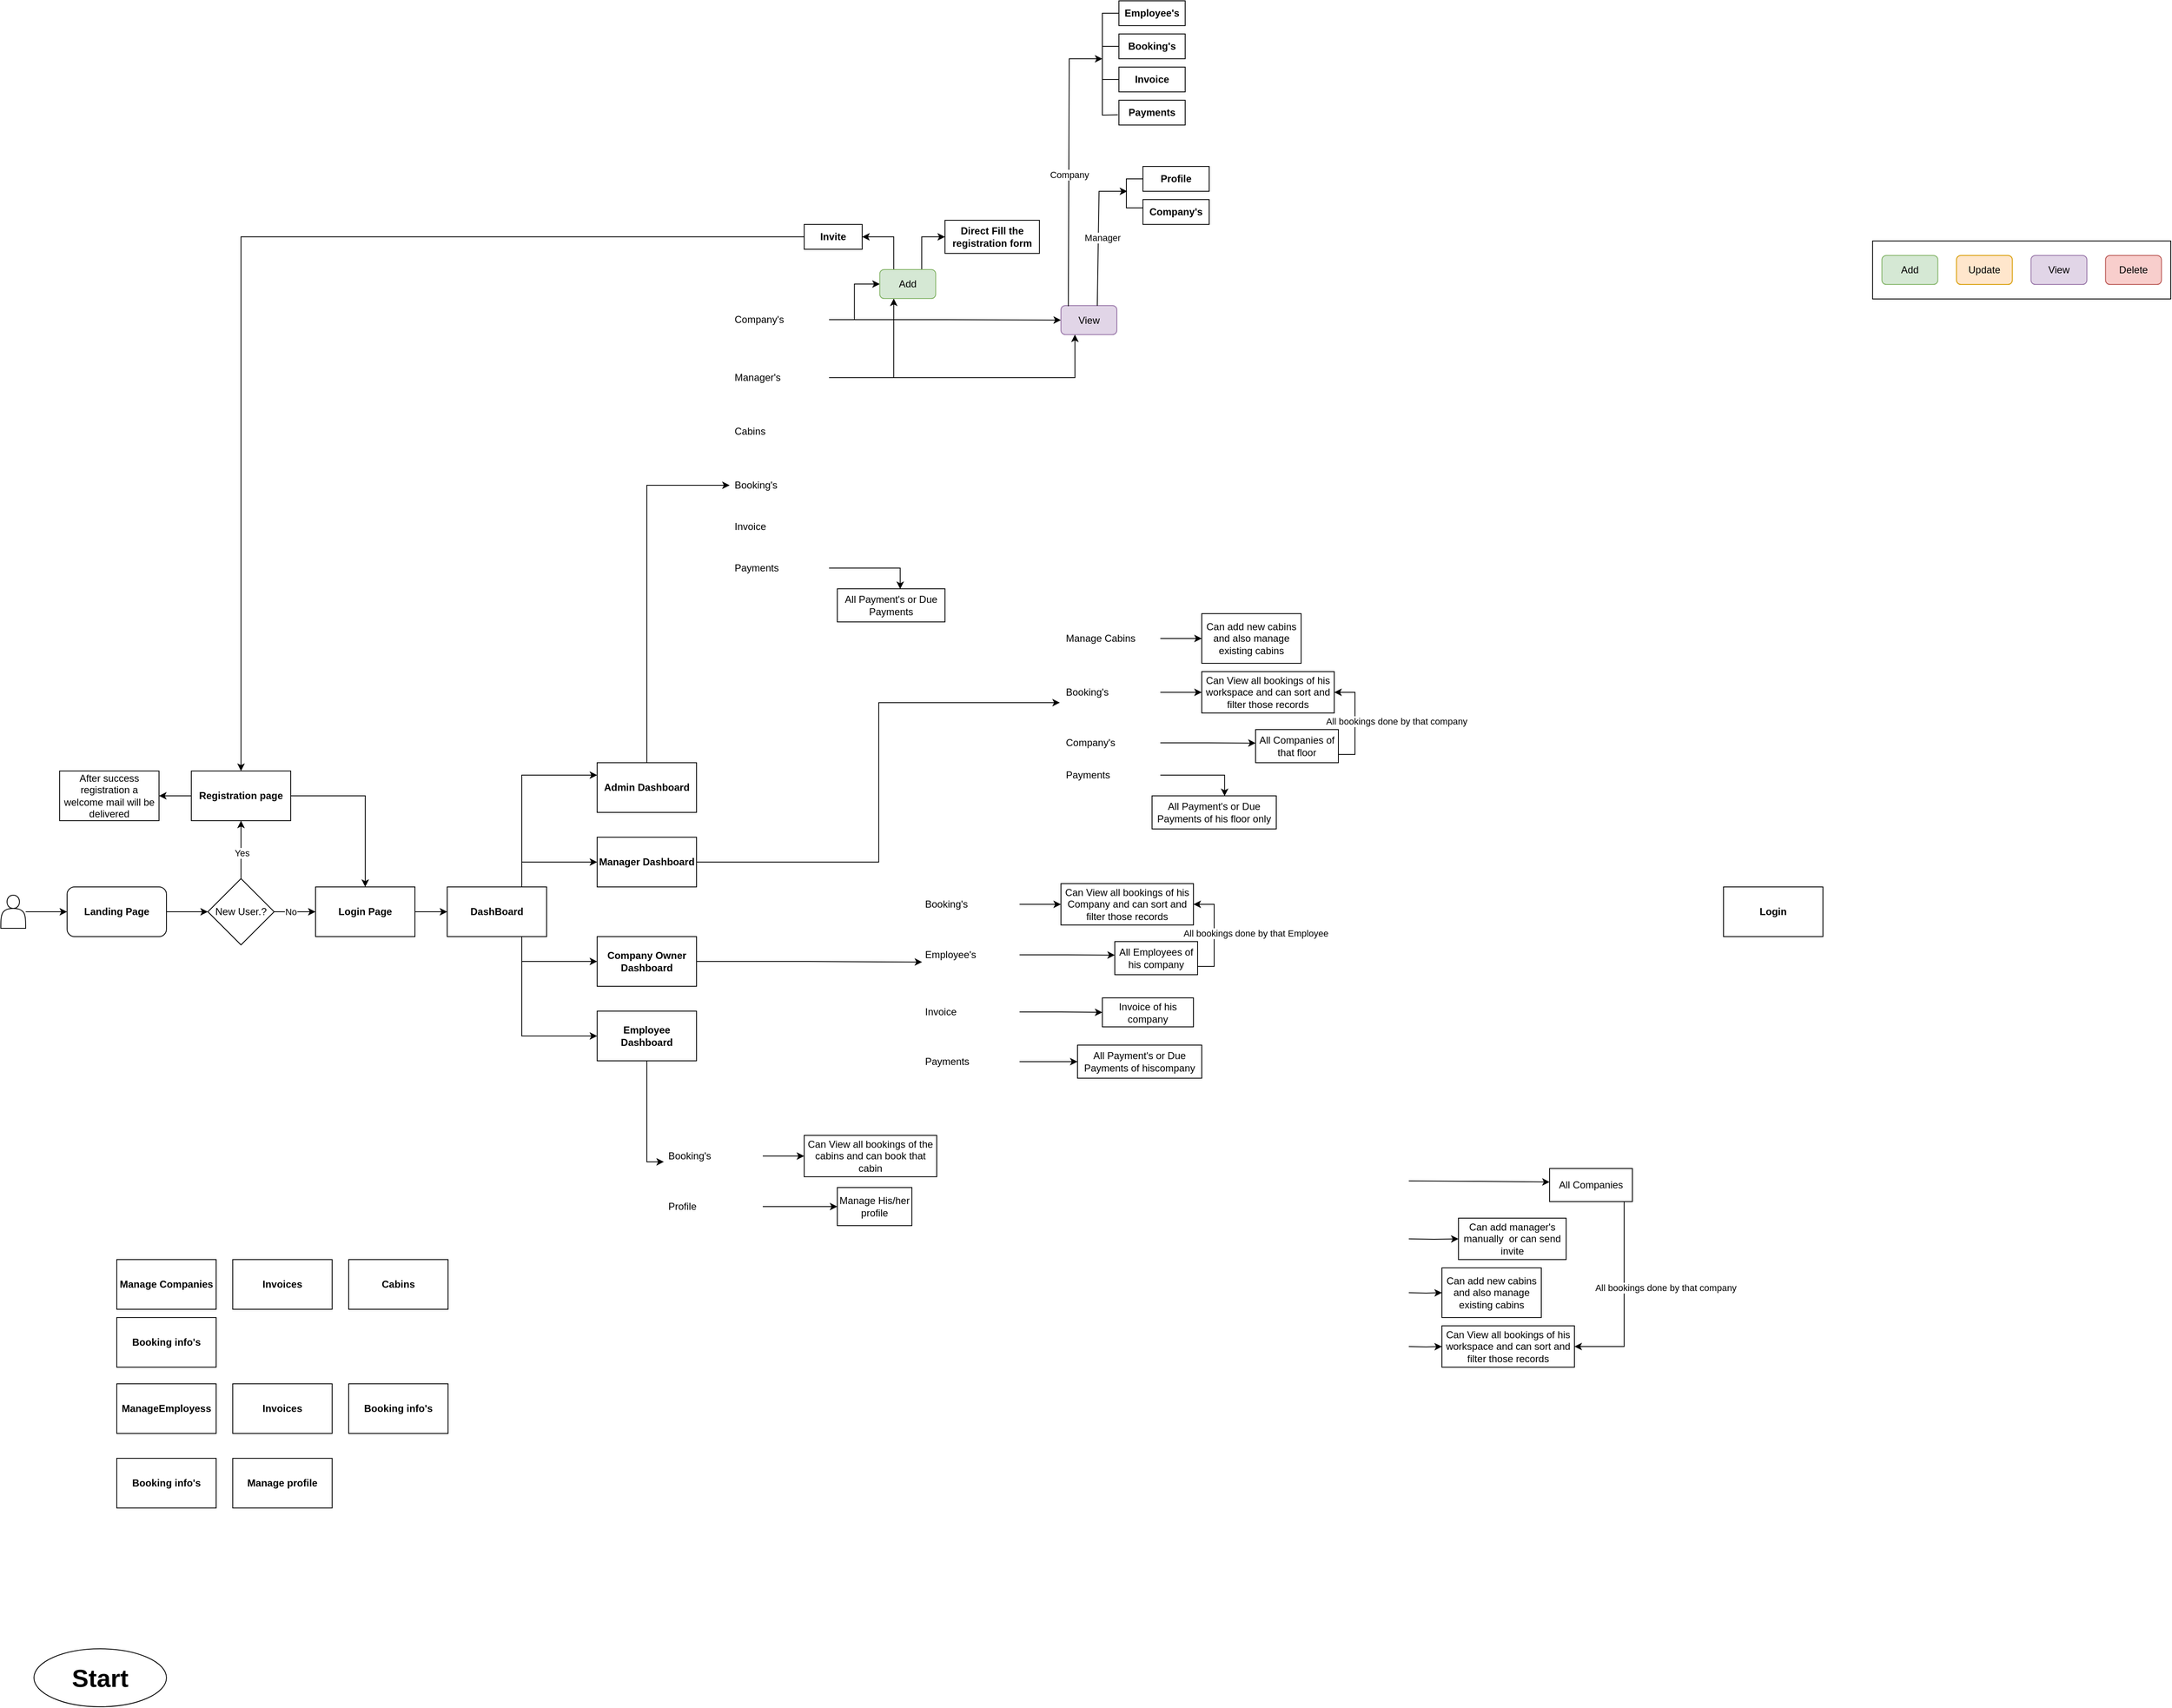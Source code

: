 <mxfile version="26.0.6">
  <diagram name="Page-1" id="tARakx8D6VKCfB2BrSVM">
    <mxGraphModel dx="2475" dy="1503" grid="1" gridSize="10" guides="1" tooltips="1" connect="1" arrows="1" fold="1" page="1" pageScale="1" pageWidth="850" pageHeight="1100" math="0" shadow="0">
      <root>
        <mxCell id="0" />
        <mxCell id="1" parent="0" />
        <mxCell id="eGDH9vzPa4BAkjLCkNw--52" value="" style="edgeStyle=orthogonalEdgeStyle;rounded=0;orthogonalLoop=1;jettySize=auto;html=1;" edge="1" parent="1" source="eGDH9vzPa4BAkjLCkNw--3" target="eGDH9vzPa4BAkjLCkNw--17">
          <mxGeometry relative="1" as="geometry" />
        </mxCell>
        <mxCell id="eGDH9vzPa4BAkjLCkNw--3" value="Login Page" style="rounded=0;whiteSpace=wrap;html=1;fontStyle=1" vertex="1" parent="1">
          <mxGeometry x="-1300" y="40" width="120" height="60" as="geometry" />
        </mxCell>
        <mxCell id="eGDH9vzPa4BAkjLCkNw--6" value="&lt;span&gt;Login&lt;/span&gt;" style="whiteSpace=wrap;html=1;rounded=0;fontStyle=1" vertex="1" parent="1">
          <mxGeometry x="400" y="40" width="120" height="60" as="geometry" />
        </mxCell>
        <mxCell id="eGDH9vzPa4BAkjLCkNw--53" style="edgeStyle=orthogonalEdgeStyle;rounded=0;orthogonalLoop=1;jettySize=auto;html=1;exitX=0.75;exitY=0;exitDx=0;exitDy=0;entryX=0;entryY=0.25;entryDx=0;entryDy=0;" edge="1" parent="1" source="eGDH9vzPa4BAkjLCkNw--17" target="eGDH9vzPa4BAkjLCkNw--38">
          <mxGeometry relative="1" as="geometry" />
        </mxCell>
        <mxCell id="eGDH9vzPa4BAkjLCkNw--55" style="edgeStyle=orthogonalEdgeStyle;rounded=0;orthogonalLoop=1;jettySize=auto;html=1;exitX=0.75;exitY=1;exitDx=0;exitDy=0;entryX=0;entryY=0.5;entryDx=0;entryDy=0;" edge="1" parent="1" source="eGDH9vzPa4BAkjLCkNw--17" target="eGDH9vzPa4BAkjLCkNw--41">
          <mxGeometry relative="1" as="geometry" />
        </mxCell>
        <mxCell id="eGDH9vzPa4BAkjLCkNw--56" style="edgeStyle=orthogonalEdgeStyle;rounded=0;orthogonalLoop=1;jettySize=auto;html=1;exitX=0.75;exitY=1;exitDx=0;exitDy=0;entryX=0;entryY=0.5;entryDx=0;entryDy=0;" edge="1" parent="1" source="eGDH9vzPa4BAkjLCkNw--17" target="eGDH9vzPa4BAkjLCkNw--23">
          <mxGeometry relative="1" as="geometry" />
        </mxCell>
        <mxCell id="eGDH9vzPa4BAkjLCkNw--95" style="edgeStyle=orthogonalEdgeStyle;rounded=0;orthogonalLoop=1;jettySize=auto;html=1;exitX=0.75;exitY=0;exitDx=0;exitDy=0;" edge="1" parent="1" source="eGDH9vzPa4BAkjLCkNw--17" target="eGDH9vzPa4BAkjLCkNw--40">
          <mxGeometry relative="1" as="geometry" />
        </mxCell>
        <mxCell id="eGDH9vzPa4BAkjLCkNw--17" value="&lt;span&gt;DashBoard&lt;/span&gt;" style="whiteSpace=wrap;html=1;rounded=0;fontStyle=1" vertex="1" parent="1">
          <mxGeometry x="-1141" y="40" width="120" height="60" as="geometry" />
        </mxCell>
        <mxCell id="eGDH9vzPa4BAkjLCkNw--23" value="Employee Dashboard" style="rounded=0;whiteSpace=wrap;html=1;fontStyle=1" vertex="1" parent="1">
          <mxGeometry x="-960" y="190" width="120" height="60" as="geometry" />
        </mxCell>
        <mxCell id="eGDH9vzPa4BAkjLCkNw--34" value="" style="edgeStyle=orthogonalEdgeStyle;rounded=0;orthogonalLoop=1;jettySize=auto;html=1;fontStyle=1" edge="1" parent="1" source="eGDH9vzPa4BAkjLCkNw--86" target="eGDH9vzPa4BAkjLCkNw--3">
          <mxGeometry relative="1" as="geometry" />
        </mxCell>
        <mxCell id="eGDH9vzPa4BAkjLCkNw--90" value="No" style="edgeLabel;html=1;align=center;verticalAlign=middle;resizable=0;points=[];" vertex="1" connectable="0" parent="eGDH9vzPa4BAkjLCkNw--34">
          <mxGeometry x="-0.2" relative="1" as="geometry">
            <mxPoint as="offset" />
          </mxGeometry>
        </mxCell>
        <mxCell id="eGDH9vzPa4BAkjLCkNw--24" value="Landing Page" style="rounded=1;whiteSpace=wrap;html=1;fontStyle=1" vertex="1" parent="1">
          <mxGeometry x="-1600" y="40" width="120" height="60" as="geometry" />
        </mxCell>
        <mxCell id="eGDH9vzPa4BAkjLCkNw--91" value="" style="edgeStyle=orthogonalEdgeStyle;rounded=0;orthogonalLoop=1;jettySize=auto;html=1;" edge="1" parent="1" source="eGDH9vzPa4BAkjLCkNw--31" target="eGDH9vzPa4BAkjLCkNw--73">
          <mxGeometry relative="1" as="geometry" />
        </mxCell>
        <mxCell id="eGDH9vzPa4BAkjLCkNw--94" style="edgeStyle=orthogonalEdgeStyle;rounded=0;orthogonalLoop=1;jettySize=auto;html=1;" edge="1" parent="1" source="eGDH9vzPa4BAkjLCkNw--31" target="eGDH9vzPa4BAkjLCkNw--3">
          <mxGeometry relative="1" as="geometry" />
        </mxCell>
        <mxCell id="eGDH9vzPa4BAkjLCkNw--31" value="Registration page" style="rounded=0;whiteSpace=wrap;html=1;fontStyle=1" vertex="1" parent="1">
          <mxGeometry x="-1450" y="-100" width="120" height="60" as="geometry" />
        </mxCell>
        <mxCell id="eGDH9vzPa4BAkjLCkNw--130" style="edgeStyle=orthogonalEdgeStyle;rounded=0;orthogonalLoop=1;jettySize=auto;html=1;exitX=0.5;exitY=0;exitDx=0;exitDy=0;entryX=0;entryY=0.5;entryDx=0;entryDy=0;" edge="1" parent="1" source="eGDH9vzPa4BAkjLCkNw--38" target="eGDH9vzPa4BAkjLCkNw--107">
          <mxGeometry relative="1" as="geometry" />
        </mxCell>
        <mxCell id="eGDH9vzPa4BAkjLCkNw--38" value="Admin Dashboard" style="whiteSpace=wrap;html=1;rounded=0;fontStyle=1;" vertex="1" parent="1">
          <mxGeometry x="-960" y="-110" width="120" height="60" as="geometry" />
        </mxCell>
        <mxCell id="eGDH9vzPa4BAkjLCkNw--40" value="Manager Dashboard" style="whiteSpace=wrap;html=1;rounded=0;fontStyle=1;" vertex="1" parent="1">
          <mxGeometry x="-960" y="-20" width="120" height="60" as="geometry" />
        </mxCell>
        <mxCell id="eGDH9vzPa4BAkjLCkNw--41" value="Company Owner Dashboard" style="whiteSpace=wrap;html=1;rounded=0;fontStyle=1;" vertex="1" parent="1">
          <mxGeometry x="-960" y="100" width="120" height="60" as="geometry" />
        </mxCell>
        <mxCell id="eGDH9vzPa4BAkjLCkNw--73" value="After success registration a welcome mail will be delivered" style="rounded=0;whiteSpace=wrap;html=1;" vertex="1" parent="1">
          <mxGeometry x="-1609" y="-100" width="120" height="60" as="geometry" />
        </mxCell>
        <mxCell id="eGDH9vzPa4BAkjLCkNw--87" value="" style="edgeStyle=orthogonalEdgeStyle;rounded=0;orthogonalLoop=1;jettySize=auto;html=1;fontStyle=1" edge="1" parent="1" source="eGDH9vzPa4BAkjLCkNw--24" target="eGDH9vzPa4BAkjLCkNw--86">
          <mxGeometry relative="1" as="geometry">
            <mxPoint x="-1440" y="70" as="sourcePoint" />
            <mxPoint x="-1310" y="70" as="targetPoint" />
          </mxGeometry>
        </mxCell>
        <mxCell id="eGDH9vzPa4BAkjLCkNw--88" style="edgeStyle=orthogonalEdgeStyle;rounded=0;orthogonalLoop=1;jettySize=auto;html=1;" edge="1" parent="1" source="eGDH9vzPa4BAkjLCkNw--86" target="eGDH9vzPa4BAkjLCkNw--31">
          <mxGeometry relative="1" as="geometry" />
        </mxCell>
        <mxCell id="eGDH9vzPa4BAkjLCkNw--89" value="Yes" style="edgeLabel;html=1;align=center;verticalAlign=middle;resizable=0;points=[];" vertex="1" connectable="0" parent="eGDH9vzPa4BAkjLCkNw--88">
          <mxGeometry x="-0.093" y="-1" relative="1" as="geometry">
            <mxPoint as="offset" />
          </mxGeometry>
        </mxCell>
        <mxCell id="eGDH9vzPa4BAkjLCkNw--86" value="New User.?" style="rhombus;whiteSpace=wrap;html=1;" vertex="1" parent="1">
          <mxGeometry x="-1430" y="30" width="80" height="80" as="geometry" />
        </mxCell>
        <mxCell id="eGDH9vzPa4BAkjLCkNw--96" value="Invoices" style="whiteSpace=wrap;html=1;rounded=0;fontStyle=1" vertex="1" parent="1">
          <mxGeometry x="-1400" y="490" width="120" height="60" as="geometry" />
        </mxCell>
        <mxCell id="eGDH9vzPa4BAkjLCkNw--97" value="Manage Companies" style="whiteSpace=wrap;html=1;rounded=0;fontStyle=1;" vertex="1" parent="1">
          <mxGeometry x="-1540" y="490" width="120" height="60" as="geometry" />
        </mxCell>
        <mxCell id="eGDH9vzPa4BAkjLCkNw--98" value="Cabins" style="whiteSpace=wrap;html=1;rounded=0;fontStyle=1" vertex="1" parent="1">
          <mxGeometry x="-1260" y="490" width="120" height="60" as="geometry" />
        </mxCell>
        <mxCell id="eGDH9vzPa4BAkjLCkNw--99" value="Booking info&#39;s" style="whiteSpace=wrap;html=1;rounded=0;fontStyle=1" vertex="1" parent="1">
          <mxGeometry x="-1540" y="560" width="120" height="60" as="geometry" />
        </mxCell>
        <mxCell id="eGDH9vzPa4BAkjLCkNw--100" value="Invoices" style="whiteSpace=wrap;html=1;rounded=0;fontStyle=1" vertex="1" parent="1">
          <mxGeometry x="-1400" y="640" width="120" height="60" as="geometry" />
        </mxCell>
        <mxCell id="eGDH9vzPa4BAkjLCkNw--101" value="ManageEmployess" style="whiteSpace=wrap;html=1;rounded=0;fontStyle=1;" vertex="1" parent="1">
          <mxGeometry x="-1540" y="640" width="120" height="60" as="geometry" />
        </mxCell>
        <mxCell id="eGDH9vzPa4BAkjLCkNw--102" value="Booking info&#39;s" style="whiteSpace=wrap;html=1;rounded=0;fontStyle=1" vertex="1" parent="1">
          <mxGeometry x="-1260" y="640" width="120" height="60" as="geometry" />
        </mxCell>
        <mxCell id="eGDH9vzPa4BAkjLCkNw--103" value="Booking info&#39;s" style="whiteSpace=wrap;html=1;rounded=0;fontStyle=1" vertex="1" parent="1">
          <mxGeometry x="-1540" y="730" width="120" height="60" as="geometry" />
        </mxCell>
        <mxCell id="eGDH9vzPa4BAkjLCkNw--104" value="Manage profile" style="whiteSpace=wrap;html=1;rounded=0;fontStyle=1" vertex="1" parent="1">
          <mxGeometry x="-1400" y="730" width="120" height="60" as="geometry" />
        </mxCell>
        <mxCell id="eGDH9vzPa4BAkjLCkNw--131" value="" style="group" vertex="1" connectable="0" parent="1">
          <mxGeometry x="-400" y="-350" width="335" height="320" as="geometry" />
        </mxCell>
        <mxCell id="eGDH9vzPa4BAkjLCkNw--134" value="" style="edgeStyle=orthogonalEdgeStyle;rounded=0;orthogonalLoop=1;jettySize=auto;html=1;" edge="1" parent="eGDH9vzPa4BAkjLCkNw--131" source="eGDH9vzPa4BAkjLCkNw--135" target="eGDH9vzPa4BAkjLCkNw--142">
          <mxGeometry relative="1" as="geometry" />
        </mxCell>
        <mxCell id="eGDH9vzPa4BAkjLCkNw--135" value="Manage Cabins" style="text;strokeColor=none;fillColor=none;align=left;verticalAlign=middle;spacingLeft=4;spacingRight=4;overflow=hidden;points=[[0,0.5],[1,0.5]];portConstraint=eastwest;rotatable=0;whiteSpace=wrap;html=1;" vertex="1" parent="eGDH9vzPa4BAkjLCkNw--131">
          <mxGeometry y="75" width="120" height="30" as="geometry" />
        </mxCell>
        <mxCell id="eGDH9vzPa4BAkjLCkNw--136" value="" style="edgeStyle=orthogonalEdgeStyle;rounded=0;orthogonalLoop=1;jettySize=auto;html=1;" edge="1" parent="eGDH9vzPa4BAkjLCkNw--131" source="eGDH9vzPa4BAkjLCkNw--137" target="eGDH9vzPa4BAkjLCkNw--143">
          <mxGeometry relative="1" as="geometry" />
        </mxCell>
        <mxCell id="eGDH9vzPa4BAkjLCkNw--137" value="Booking&#39;s" style="text;strokeColor=none;fillColor=none;align=left;verticalAlign=middle;spacingLeft=4;spacingRight=4;overflow=hidden;points=[[0,0.5],[1,0.5]];portConstraint=eastwest;rotatable=0;whiteSpace=wrap;html=1;" vertex="1" parent="eGDH9vzPa4BAkjLCkNw--131">
          <mxGeometry y="140" width="120" height="30" as="geometry" />
        </mxCell>
        <mxCell id="eGDH9vzPa4BAkjLCkNw--138" value="Company&#39;s" style="text;strokeColor=none;fillColor=none;align=left;verticalAlign=middle;spacingLeft=4;spacingRight=4;overflow=hidden;points=[[0,0.5],[1,0.5]];portConstraint=eastwest;rotatable=0;whiteSpace=wrap;html=1;" vertex="1" parent="eGDH9vzPa4BAkjLCkNw--131">
          <mxGeometry y="201" width="120" height="30" as="geometry" />
        </mxCell>
        <mxCell id="eGDH9vzPa4BAkjLCkNw--139" style="edgeStyle=orthogonalEdgeStyle;rounded=0;orthogonalLoop=1;jettySize=auto;html=1;entryX=0.584;entryY=0.007;entryDx=0;entryDy=0;entryPerimeter=0;" edge="1" parent="eGDH9vzPa4BAkjLCkNw--131" source="eGDH9vzPa4BAkjLCkNw--140" target="eGDH9vzPa4BAkjLCkNw--148">
          <mxGeometry relative="1" as="geometry">
            <mxPoint x="160" y="280.0" as="targetPoint" />
          </mxGeometry>
        </mxCell>
        <mxCell id="eGDH9vzPa4BAkjLCkNw--140" value="Payments" style="text;strokeColor=none;fillColor=none;align=left;verticalAlign=middle;spacingLeft=4;spacingRight=4;overflow=hidden;points=[[0,0.5],[1,0.5]];portConstraint=eastwest;rotatable=0;whiteSpace=wrap;html=1;" vertex="1" parent="eGDH9vzPa4BAkjLCkNw--131">
          <mxGeometry y="240" width="120" height="30" as="geometry" />
        </mxCell>
        <mxCell id="eGDH9vzPa4BAkjLCkNw--142" value="Can add new cabins and also manage existing cabins" style="whiteSpace=wrap;html=1;" vertex="1" parent="eGDH9vzPa4BAkjLCkNw--131">
          <mxGeometry x="170" y="60" width="120" height="60" as="geometry" />
        </mxCell>
        <mxCell id="eGDH9vzPa4BAkjLCkNw--143" value="Can View all bookings of his workspace and can sort and filter those records" style="whiteSpace=wrap;html=1;" vertex="1" parent="eGDH9vzPa4BAkjLCkNw--131">
          <mxGeometry x="170" y="130" width="160" height="50" as="geometry" />
        </mxCell>
        <mxCell id="eGDH9vzPa4BAkjLCkNw--144" style="edgeStyle=orthogonalEdgeStyle;rounded=0;orthogonalLoop=1;jettySize=auto;html=1;exitX=1;exitY=0.75;exitDx=0;exitDy=0;entryX=1;entryY=0.5;entryDx=0;entryDy=0;" edge="1" parent="eGDH9vzPa4BAkjLCkNw--131" source="eGDH9vzPa4BAkjLCkNw--146" target="eGDH9vzPa4BAkjLCkNw--143">
          <mxGeometry relative="1" as="geometry" />
        </mxCell>
        <mxCell id="eGDH9vzPa4BAkjLCkNw--145" value="All bookings done by that company" style="edgeLabel;html=1;align=center;verticalAlign=middle;resizable=0;points=[];" vertex="1" connectable="0" parent="eGDH9vzPa4BAkjLCkNw--144">
          <mxGeometry x="-0.005" relative="1" as="geometry">
            <mxPoint x="50" y="-1" as="offset" />
          </mxGeometry>
        </mxCell>
        <mxCell id="eGDH9vzPa4BAkjLCkNw--146" value="All Companies of that floor" style="rounded=0;whiteSpace=wrap;html=1;" vertex="1" parent="eGDH9vzPa4BAkjLCkNw--131">
          <mxGeometry x="235" y="200" width="100" height="40" as="geometry" />
        </mxCell>
        <mxCell id="eGDH9vzPa4BAkjLCkNw--147" style="edgeStyle=orthogonalEdgeStyle;rounded=0;orthogonalLoop=1;jettySize=auto;html=1;exitX=1;exitY=0.5;exitDx=0;exitDy=0;entryX=0.001;entryY=0.409;entryDx=0;entryDy=0;entryPerimeter=0;" edge="1" parent="eGDH9vzPa4BAkjLCkNw--131" source="eGDH9vzPa4BAkjLCkNw--138" target="eGDH9vzPa4BAkjLCkNw--146">
          <mxGeometry relative="1" as="geometry" />
        </mxCell>
        <mxCell id="eGDH9vzPa4BAkjLCkNw--148" value="All Payment&#39;s or Due Payments of his floor only" style="rounded=0;whiteSpace=wrap;html=1;" vertex="1" parent="eGDH9vzPa4BAkjLCkNw--131">
          <mxGeometry x="110" y="280" width="150" height="40" as="geometry" />
        </mxCell>
        <mxCell id="eGDH9vzPa4BAkjLCkNw--151" style="edgeStyle=orthogonalEdgeStyle;rounded=0;orthogonalLoop=1;jettySize=auto;html=1;exitX=1;exitY=0.5;exitDx=0;exitDy=0;entryX=-0.011;entryY=0.915;entryDx=0;entryDy=0;entryPerimeter=0;" edge="1" parent="1" source="eGDH9vzPa4BAkjLCkNw--40" target="eGDH9vzPa4BAkjLCkNw--137">
          <mxGeometry relative="1" as="geometry" />
        </mxCell>
        <mxCell id="eGDH9vzPa4BAkjLCkNw--172" value="" style="group" vertex="1" connectable="0" parent="1">
          <mxGeometry x="-570" y="36" width="340" height="236" as="geometry" />
        </mxCell>
        <mxCell id="eGDH9vzPa4BAkjLCkNw--155" value="" style="edgeStyle=orthogonalEdgeStyle;rounded=0;orthogonalLoop=1;jettySize=auto;html=1;" edge="1" parent="eGDH9vzPa4BAkjLCkNw--172" source="eGDH9vzPa4BAkjLCkNw--156" target="eGDH9vzPa4BAkjLCkNw--161">
          <mxGeometry relative="1" as="geometry" />
        </mxCell>
        <mxCell id="eGDH9vzPa4BAkjLCkNw--156" value="Booking&#39;s" style="text;strokeColor=none;fillColor=none;align=left;verticalAlign=middle;spacingLeft=4;spacingRight=4;overflow=hidden;points=[[0,0.5],[1,0.5]];portConstraint=eastwest;rotatable=0;whiteSpace=wrap;html=1;" vertex="1" parent="eGDH9vzPa4BAkjLCkNw--172">
          <mxGeometry y="10" width="120" height="30" as="geometry" />
        </mxCell>
        <mxCell id="eGDH9vzPa4BAkjLCkNw--157" value="Employee&#39;s" style="text;strokeColor=none;fillColor=none;align=left;verticalAlign=middle;spacingLeft=4;spacingRight=4;overflow=hidden;points=[[0,0.5],[1,0.5]];portConstraint=eastwest;rotatable=0;whiteSpace=wrap;html=1;" vertex="1" parent="eGDH9vzPa4BAkjLCkNw--172">
          <mxGeometry y="71" width="120" height="30" as="geometry" />
        </mxCell>
        <mxCell id="eGDH9vzPa4BAkjLCkNw--171" style="edgeStyle=orthogonalEdgeStyle;rounded=0;orthogonalLoop=1;jettySize=auto;html=1;exitX=1;exitY=0.5;exitDx=0;exitDy=0;" edge="1" parent="eGDH9vzPa4BAkjLCkNw--172" source="eGDH9vzPa4BAkjLCkNw--159" target="eGDH9vzPa4BAkjLCkNw--166">
          <mxGeometry relative="1" as="geometry" />
        </mxCell>
        <mxCell id="eGDH9vzPa4BAkjLCkNw--159" value="Payments" style="text;strokeColor=none;fillColor=none;align=left;verticalAlign=middle;spacingLeft=4;spacingRight=4;overflow=hidden;points=[[0,0.5],[1,0.5]];portConstraint=eastwest;rotatable=0;whiteSpace=wrap;html=1;" vertex="1" parent="eGDH9vzPa4BAkjLCkNw--172">
          <mxGeometry y="200" width="120" height="30" as="geometry" />
        </mxCell>
        <mxCell id="eGDH9vzPa4BAkjLCkNw--161" value="Can View all bookings of his Company and can sort and filter those records" style="whiteSpace=wrap;html=1;" vertex="1" parent="eGDH9vzPa4BAkjLCkNw--172">
          <mxGeometry x="170" width="160" height="50" as="geometry" />
        </mxCell>
        <mxCell id="eGDH9vzPa4BAkjLCkNw--162" style="edgeStyle=orthogonalEdgeStyle;rounded=0;orthogonalLoop=1;jettySize=auto;html=1;exitX=1;exitY=0.75;exitDx=0;exitDy=0;entryX=1;entryY=0.5;entryDx=0;entryDy=0;" edge="1" parent="eGDH9vzPa4BAkjLCkNw--172" source="eGDH9vzPa4BAkjLCkNw--164" target="eGDH9vzPa4BAkjLCkNw--161">
          <mxGeometry relative="1" as="geometry" />
        </mxCell>
        <mxCell id="eGDH9vzPa4BAkjLCkNw--163" value="All bookings done by that Employee" style="edgeLabel;html=1;align=center;verticalAlign=middle;resizable=0;points=[];" vertex="1" connectable="0" parent="eGDH9vzPa4BAkjLCkNw--162">
          <mxGeometry x="-0.005" relative="1" as="geometry">
            <mxPoint x="50" y="-1" as="offset" />
          </mxGeometry>
        </mxCell>
        <mxCell id="eGDH9vzPa4BAkjLCkNw--164" value="All Employees of his company" style="rounded=0;whiteSpace=wrap;html=1;" vertex="1" parent="eGDH9vzPa4BAkjLCkNw--172">
          <mxGeometry x="235" y="70" width="100" height="40" as="geometry" />
        </mxCell>
        <mxCell id="eGDH9vzPa4BAkjLCkNw--165" style="edgeStyle=orthogonalEdgeStyle;rounded=0;orthogonalLoop=1;jettySize=auto;html=1;exitX=1;exitY=0.5;exitDx=0;exitDy=0;entryX=0.001;entryY=0.409;entryDx=0;entryDy=0;entryPerimeter=0;" edge="1" parent="eGDH9vzPa4BAkjLCkNw--172" source="eGDH9vzPa4BAkjLCkNw--157" target="eGDH9vzPa4BAkjLCkNw--164">
          <mxGeometry relative="1" as="geometry" />
        </mxCell>
        <mxCell id="eGDH9vzPa4BAkjLCkNw--166" value="All Payment&#39;s or Due Payments of hiscompany" style="rounded=0;whiteSpace=wrap;html=1;" vertex="1" parent="eGDH9vzPa4BAkjLCkNw--172">
          <mxGeometry x="190" y="195" width="150" height="40" as="geometry" />
        </mxCell>
        <mxCell id="eGDH9vzPa4BAkjLCkNw--170" value="" style="edgeStyle=orthogonalEdgeStyle;rounded=0;orthogonalLoop=1;jettySize=auto;html=1;" edge="1" parent="eGDH9vzPa4BAkjLCkNw--172" source="eGDH9vzPa4BAkjLCkNw--168" target="eGDH9vzPa4BAkjLCkNw--169">
          <mxGeometry relative="1" as="geometry" />
        </mxCell>
        <mxCell id="eGDH9vzPa4BAkjLCkNw--168" value="Invoice" style="text;strokeColor=none;fillColor=none;align=left;verticalAlign=middle;spacingLeft=4;spacingRight=4;overflow=hidden;points=[[0,0.5],[1,0.5]];portConstraint=eastwest;rotatable=0;whiteSpace=wrap;html=1;" vertex="1" parent="eGDH9vzPa4BAkjLCkNw--172">
          <mxGeometry y="140" width="120" height="30" as="geometry" />
        </mxCell>
        <mxCell id="eGDH9vzPa4BAkjLCkNw--169" value="Invoice of his company" style="whiteSpace=wrap;html=1;" vertex="1" parent="eGDH9vzPa4BAkjLCkNw--172">
          <mxGeometry x="220" y="138" width="110" height="35" as="geometry" />
        </mxCell>
        <mxCell id="eGDH9vzPa4BAkjLCkNw--173" style="edgeStyle=orthogonalEdgeStyle;rounded=0;orthogonalLoop=1;jettySize=auto;html=1;exitX=1;exitY=0.5;exitDx=0;exitDy=0;entryX=0.02;entryY=0.791;entryDx=0;entryDy=0;entryPerimeter=0;" edge="1" parent="1" source="eGDH9vzPa4BAkjLCkNw--41" target="eGDH9vzPa4BAkjLCkNw--157">
          <mxGeometry relative="1" as="geometry" />
        </mxCell>
        <mxCell id="eGDH9vzPa4BAkjLCkNw--193" value="" style="group" vertex="1" connectable="0" parent="1">
          <mxGeometry x="-880" y="340" width="330" height="109" as="geometry" />
        </mxCell>
        <mxCell id="eGDH9vzPa4BAkjLCkNw--175" value="" style="edgeStyle=orthogonalEdgeStyle;rounded=0;orthogonalLoop=1;jettySize=auto;html=1;" edge="1" parent="eGDH9vzPa4BAkjLCkNw--193" source="eGDH9vzPa4BAkjLCkNw--176" target="eGDH9vzPa4BAkjLCkNw--180">
          <mxGeometry relative="1" as="geometry" />
        </mxCell>
        <mxCell id="eGDH9vzPa4BAkjLCkNw--176" value="Booking&#39;s" style="text;strokeColor=none;fillColor=none;align=left;verticalAlign=middle;spacingLeft=4;spacingRight=4;overflow=hidden;points=[[0,0.5],[1,0.5]];portConstraint=eastwest;rotatable=0;whiteSpace=wrap;html=1;" vertex="1" parent="eGDH9vzPa4BAkjLCkNw--193">
          <mxGeometry y="10" width="120" height="30" as="geometry" />
        </mxCell>
        <mxCell id="eGDH9vzPa4BAkjLCkNw--192" style="edgeStyle=orthogonalEdgeStyle;rounded=0;orthogonalLoop=1;jettySize=auto;html=1;entryX=0;entryY=0.5;entryDx=0;entryDy=0;" edge="1" parent="eGDH9vzPa4BAkjLCkNw--193" source="eGDH9vzPa4BAkjLCkNw--177" target="eGDH9vzPa4BAkjLCkNw--191">
          <mxGeometry relative="1" as="geometry" />
        </mxCell>
        <mxCell id="eGDH9vzPa4BAkjLCkNw--177" value="Profile" style="text;strokeColor=none;fillColor=none;align=left;verticalAlign=middle;spacingLeft=4;spacingRight=4;overflow=hidden;points=[[0,0.5],[1,0.5]];portConstraint=eastwest;rotatable=0;whiteSpace=wrap;html=1;" vertex="1" parent="eGDH9vzPa4BAkjLCkNw--193">
          <mxGeometry y="71" width="120" height="30" as="geometry" />
        </mxCell>
        <mxCell id="eGDH9vzPa4BAkjLCkNw--180" value="Can View all bookings of the cabins and can book that cabin" style="whiteSpace=wrap;html=1;" vertex="1" parent="eGDH9vzPa4BAkjLCkNw--193">
          <mxGeometry x="170" width="160" height="50" as="geometry" />
        </mxCell>
        <mxCell id="eGDH9vzPa4BAkjLCkNw--191" value="Manage His/her profile" style="rounded=0;whiteSpace=wrap;html=1;" vertex="1" parent="eGDH9vzPa4BAkjLCkNw--193">
          <mxGeometry x="210" y="63" width="90" height="46" as="geometry" />
        </mxCell>
        <mxCell id="eGDH9vzPa4BAkjLCkNw--194" style="edgeStyle=orthogonalEdgeStyle;rounded=0;orthogonalLoop=1;jettySize=auto;html=1;exitX=0.5;exitY=1;exitDx=0;exitDy=0;entryX=0.005;entryY=0.733;entryDx=0;entryDy=0;entryPerimeter=0;" edge="1" parent="1" source="eGDH9vzPa4BAkjLCkNw--23" target="eGDH9vzPa4BAkjLCkNw--176">
          <mxGeometry relative="1" as="geometry" />
        </mxCell>
        <mxCell id="eGDH9vzPa4BAkjLCkNw--197" value="&lt;b&gt;Direct Fill the registration form&lt;/b&gt;" style="whiteSpace=wrap;html=1;" vertex="1" parent="1">
          <mxGeometry x="-540" y="-765" width="114" height="40" as="geometry" />
        </mxCell>
        <mxCell id="eGDH9vzPa4BAkjLCkNw--231" style="edgeStyle=orthogonalEdgeStyle;rounded=0;orthogonalLoop=1;jettySize=auto;html=1;exitX=1;exitY=0.5;exitDx=0;exitDy=0;entryX=0.25;entryY=1;entryDx=0;entryDy=0;" edge="1" parent="1" source="eGDH9vzPa4BAkjLCkNw--105" target="eGDH9vzPa4BAkjLCkNw--200">
          <mxGeometry relative="1" as="geometry" />
        </mxCell>
        <mxCell id="eGDH9vzPa4BAkjLCkNw--233" style="edgeStyle=orthogonalEdgeStyle;rounded=0;orthogonalLoop=1;jettySize=auto;html=1;exitX=1;exitY=0.5;exitDx=0;exitDy=0;entryX=0.25;entryY=1;entryDx=0;entryDy=0;" edge="1" parent="1" source="eGDH9vzPa4BAkjLCkNw--105" target="eGDH9vzPa4BAkjLCkNw--201">
          <mxGeometry relative="1" as="geometry" />
        </mxCell>
        <mxCell id="eGDH9vzPa4BAkjLCkNw--105" value="Manager&#39;s" style="text;strokeColor=none;fillColor=none;align=left;verticalAlign=middle;spacingLeft=4;spacingRight=4;overflow=hidden;points=[[0,0.5],[1,0.5]];portConstraint=eastwest;rotatable=0;whiteSpace=wrap;html=1;" vertex="1" parent="1">
          <mxGeometry x="-800" y="-590" width="120" height="30" as="geometry" />
        </mxCell>
        <mxCell id="eGDH9vzPa4BAkjLCkNw--106" value="Cabins" style="text;strokeColor=none;fillColor=none;align=left;verticalAlign=middle;spacingLeft=4;spacingRight=4;overflow=hidden;points=[[0,0.5],[1,0.5]];portConstraint=eastwest;rotatable=0;whiteSpace=wrap;html=1;" vertex="1" parent="1">
          <mxGeometry x="-800" y="-525" width="120" height="30" as="geometry" />
        </mxCell>
        <mxCell id="eGDH9vzPa4BAkjLCkNw--107" value="Booking&#39;s" style="text;strokeColor=none;fillColor=none;align=left;verticalAlign=middle;spacingLeft=4;spacingRight=4;overflow=hidden;points=[[0,0.5],[1,0.5]];portConstraint=eastwest;rotatable=0;whiteSpace=wrap;html=1;" vertex="1" parent="1">
          <mxGeometry x="-800" y="-460" width="120" height="30" as="geometry" />
        </mxCell>
        <mxCell id="eGDH9vzPa4BAkjLCkNw--235" style="edgeStyle=orthogonalEdgeStyle;rounded=0;orthogonalLoop=1;jettySize=auto;html=1;exitX=1;exitY=0.5;exitDx=0;exitDy=0;entryX=0;entryY=0.5;entryDx=0;entryDy=0;" edge="1" parent="1" source="eGDH9vzPa4BAkjLCkNw--108" target="eGDH9vzPa4BAkjLCkNw--200">
          <mxGeometry relative="1" as="geometry" />
        </mxCell>
        <mxCell id="eGDH9vzPa4BAkjLCkNw--236" style="edgeStyle=orthogonalEdgeStyle;rounded=0;orthogonalLoop=1;jettySize=auto;html=1;exitX=1;exitY=0.5;exitDx=0;exitDy=0;entryX=0;entryY=0.5;entryDx=0;entryDy=0;" edge="1" parent="1" source="eGDH9vzPa4BAkjLCkNw--108" target="eGDH9vzPa4BAkjLCkNw--201">
          <mxGeometry relative="1" as="geometry" />
        </mxCell>
        <mxCell id="eGDH9vzPa4BAkjLCkNw--108" value="Company&#39;s" style="text;strokeColor=none;fillColor=none;align=left;verticalAlign=middle;spacingLeft=4;spacingRight=4;overflow=hidden;points=[[0,0.5],[1,0.5]];portConstraint=eastwest;rotatable=0;whiteSpace=wrap;html=1;" vertex="1" parent="1">
          <mxGeometry x="-800" y="-660" width="120" height="30" as="geometry" />
        </mxCell>
        <mxCell id="eGDH9vzPa4BAkjLCkNw--127" style="edgeStyle=orthogonalEdgeStyle;rounded=0;orthogonalLoop=1;jettySize=auto;html=1;entryX=0.584;entryY=0.007;entryDx=0;entryDy=0;entryPerimeter=0;" edge="1" parent="1" source="eGDH9vzPa4BAkjLCkNw--109" target="eGDH9vzPa4BAkjLCkNw--128">
          <mxGeometry relative="1" as="geometry">
            <mxPoint x="-620" y="-320.0" as="targetPoint" />
          </mxGeometry>
        </mxCell>
        <mxCell id="eGDH9vzPa4BAkjLCkNw--109" value="Payments" style="text;strokeColor=none;fillColor=none;align=left;verticalAlign=middle;spacingLeft=4;spacingRight=4;overflow=hidden;points=[[0,0.5],[1,0.5]];portConstraint=eastwest;rotatable=0;whiteSpace=wrap;html=1;" vertex="1" parent="1">
          <mxGeometry x="-800" y="-360" width="120" height="30" as="geometry" />
        </mxCell>
        <mxCell id="eGDH9vzPa4BAkjLCkNw--128" value="All Payment&#39;s or Due Payments" style="rounded=0;whiteSpace=wrap;html=1;" vertex="1" parent="1">
          <mxGeometry x="-670" y="-320" width="130" height="40" as="geometry" />
        </mxCell>
        <mxCell id="eGDH9vzPa4BAkjLCkNw--198" value="Invoice" style="text;strokeColor=none;fillColor=none;align=left;verticalAlign=middle;spacingLeft=4;spacingRight=4;overflow=hidden;points=[[0,0.5],[1,0.5]];portConstraint=eastwest;rotatable=0;whiteSpace=wrap;html=1;" vertex="1" parent="1">
          <mxGeometry x="-800" y="-410" width="120" height="30" as="geometry" />
        </mxCell>
        <mxCell id="eGDH9vzPa4BAkjLCkNw--206" style="edgeStyle=orthogonalEdgeStyle;rounded=0;orthogonalLoop=1;jettySize=auto;html=1;exitX=1;exitY=0.5;exitDx=0;exitDy=0;entryX=0;entryY=0.5;entryDx=0;entryDy=0;" edge="1" parent="1" target="eGDH9vzPa4BAkjLCkNw--209">
          <mxGeometry relative="1" as="geometry">
            <mxPoint x="20" y="465" as="sourcePoint" />
          </mxGeometry>
        </mxCell>
        <mxCell id="eGDH9vzPa4BAkjLCkNw--207" value="" style="edgeStyle=orthogonalEdgeStyle;rounded=0;orthogonalLoop=1;jettySize=auto;html=1;" edge="1" parent="1" target="eGDH9vzPa4BAkjLCkNw--210">
          <mxGeometry relative="1" as="geometry">
            <mxPoint x="20" y="530" as="sourcePoint" />
          </mxGeometry>
        </mxCell>
        <mxCell id="eGDH9vzPa4BAkjLCkNw--208" value="" style="edgeStyle=orthogonalEdgeStyle;rounded=0;orthogonalLoop=1;jettySize=auto;html=1;" edge="1" parent="1" target="eGDH9vzPa4BAkjLCkNw--211">
          <mxGeometry relative="1" as="geometry">
            <mxPoint x="20" y="595" as="sourcePoint" />
          </mxGeometry>
        </mxCell>
        <mxCell id="eGDH9vzPa4BAkjLCkNw--209" value="Can add manager&#39;s manually&amp;nbsp; or can send invite" style="whiteSpace=wrap;html=1;" vertex="1" parent="1">
          <mxGeometry x="80" y="440" width="130" height="50" as="geometry" />
        </mxCell>
        <mxCell id="eGDH9vzPa4BAkjLCkNw--210" value="Can add new cabins and also manage existing cabins" style="whiteSpace=wrap;html=1;" vertex="1" parent="1">
          <mxGeometry x="60" y="500" width="120" height="60" as="geometry" />
        </mxCell>
        <mxCell id="eGDH9vzPa4BAkjLCkNw--211" value="Can View all bookings of his workspace and can sort and filter those records" style="whiteSpace=wrap;html=1;" vertex="1" parent="1">
          <mxGeometry x="60" y="570" width="160" height="50" as="geometry" />
        </mxCell>
        <mxCell id="eGDH9vzPa4BAkjLCkNw--212" style="edgeStyle=orthogonalEdgeStyle;rounded=0;orthogonalLoop=1;jettySize=auto;html=1;exitX=1;exitY=0.75;exitDx=0;exitDy=0;entryX=1;entryY=0.5;entryDx=0;entryDy=0;" edge="1" parent="1" source="eGDH9vzPa4BAkjLCkNw--214" target="eGDH9vzPa4BAkjLCkNw--211">
          <mxGeometry relative="1" as="geometry">
            <Array as="points">
              <mxPoint x="280" y="408" />
              <mxPoint x="280" y="595" />
            </Array>
          </mxGeometry>
        </mxCell>
        <mxCell id="eGDH9vzPa4BAkjLCkNw--213" value="All bookings done by that company" style="edgeLabel;html=1;align=center;verticalAlign=middle;resizable=0;points=[];" vertex="1" connectable="0" parent="eGDH9vzPa4BAkjLCkNw--212">
          <mxGeometry x="-0.005" relative="1" as="geometry">
            <mxPoint x="50" y="-1" as="offset" />
          </mxGeometry>
        </mxCell>
        <mxCell id="eGDH9vzPa4BAkjLCkNw--214" value="All Companies " style="rounded=0;whiteSpace=wrap;html=1;" vertex="1" parent="1">
          <mxGeometry x="190" y="380" width="100" height="40" as="geometry" />
        </mxCell>
        <mxCell id="eGDH9vzPa4BAkjLCkNw--215" style="edgeStyle=orthogonalEdgeStyle;rounded=0;orthogonalLoop=1;jettySize=auto;html=1;exitX=1;exitY=0.5;exitDx=0;exitDy=0;entryX=0.001;entryY=0.409;entryDx=0;entryDy=0;entryPerimeter=0;" edge="1" parent="1" target="eGDH9vzPa4BAkjLCkNw--214">
          <mxGeometry relative="1" as="geometry">
            <mxPoint x="20" y="395" as="sourcePoint" />
          </mxGeometry>
        </mxCell>
        <mxCell id="eGDH9vzPa4BAkjLCkNw--217" value="" style="group" vertex="1" connectable="0" parent="1">
          <mxGeometry x="580" y="-740" width="360" height="70" as="geometry" />
        </mxCell>
        <mxCell id="eGDH9vzPa4BAkjLCkNw--218" value="" style="rounded=0;whiteSpace=wrap;html=1;" vertex="1" parent="eGDH9vzPa4BAkjLCkNw--217">
          <mxGeometry width="360.0" height="70" as="geometry" />
        </mxCell>
        <mxCell id="eGDH9vzPa4BAkjLCkNw--219" value="Add" style="rounded=1;whiteSpace=wrap;html=1;fillColor=#d5e8d4;strokeColor=#82b366;" vertex="1" parent="eGDH9vzPa4BAkjLCkNw--217">
          <mxGeometry x="11.25" y="17.5" width="67.5" height="35" as="geometry" />
        </mxCell>
        <mxCell id="eGDH9vzPa4BAkjLCkNw--220" value="View" style="rounded=1;whiteSpace=wrap;html=1;fillColor=#e1d5e7;strokeColor=#9673a6;" vertex="1" parent="eGDH9vzPa4BAkjLCkNw--217">
          <mxGeometry x="191.25" y="17.5" width="67.5" height="35" as="geometry" />
        </mxCell>
        <mxCell id="eGDH9vzPa4BAkjLCkNw--221" value="Update" style="rounded=1;whiteSpace=wrap;html=1;fillColor=#ffe6cc;strokeColor=#d79b00;" vertex="1" parent="eGDH9vzPa4BAkjLCkNw--217">
          <mxGeometry x="101.25" y="17.5" width="67.5" height="35" as="geometry" />
        </mxCell>
        <mxCell id="eGDH9vzPa4BAkjLCkNw--222" value="Delete" style="rounded=1;whiteSpace=wrap;html=1;fillColor=#f8cecc;strokeColor=#b85450;" vertex="1" parent="eGDH9vzPa4BAkjLCkNw--217">
          <mxGeometry x="281.25" y="17.5" width="67.5" height="35" as="geometry" />
        </mxCell>
        <mxCell id="eGDH9vzPa4BAkjLCkNw--232" style="edgeStyle=orthogonalEdgeStyle;rounded=0;orthogonalLoop=1;jettySize=auto;html=1;entryX=0.5;entryY=0;entryDx=0;entryDy=0;" edge="1" parent="1" source="eGDH9vzPa4BAkjLCkNw--230" target="eGDH9vzPa4BAkjLCkNw--31">
          <mxGeometry relative="1" as="geometry" />
        </mxCell>
        <mxCell id="eGDH9vzPa4BAkjLCkNw--230" value="&lt;b&gt;Invite&lt;/b&gt;" style="rounded=0;whiteSpace=wrap;html=1;" vertex="1" parent="1">
          <mxGeometry x="-710" y="-760" width="70" height="30" as="geometry" />
        </mxCell>
        <mxCell id="eGDH9vzPa4BAkjLCkNw--228" style="edgeStyle=orthogonalEdgeStyle;rounded=0;orthogonalLoop=1;jettySize=auto;html=1;exitX=0.25;exitY=0;exitDx=0;exitDy=0;entryX=1;entryY=0.5;entryDx=0;entryDy=0;" edge="1" parent="1" source="eGDH9vzPa4BAkjLCkNw--200" target="eGDH9vzPa4BAkjLCkNw--230">
          <mxGeometry relative="1" as="geometry">
            <mxPoint x="-611.714" y="-730" as="targetPoint" />
          </mxGeometry>
        </mxCell>
        <mxCell id="eGDH9vzPa4BAkjLCkNw--229" style="edgeStyle=orthogonalEdgeStyle;rounded=0;orthogonalLoop=1;jettySize=auto;html=1;exitX=0.75;exitY=0;exitDx=0;exitDy=0;entryX=0;entryY=0.5;entryDx=0;entryDy=0;" edge="1" parent="1" source="eGDH9vzPa4BAkjLCkNw--200" target="eGDH9vzPa4BAkjLCkNw--197">
          <mxGeometry relative="1" as="geometry">
            <mxPoint x="-578.381" y="-730" as="targetPoint" />
          </mxGeometry>
        </mxCell>
        <mxCell id="eGDH9vzPa4BAkjLCkNw--200" value="Add" style="rounded=1;whiteSpace=wrap;html=1;fillColor=#d5e8d4;strokeColor=#82b366;" vertex="1" parent="1">
          <mxGeometry x="-618.75" y="-705.5" width="67.5" height="35" as="geometry" />
        </mxCell>
        <mxCell id="eGDH9vzPa4BAkjLCkNw--201" value="View" style="rounded=1;whiteSpace=wrap;html=1;fillColor=#e1d5e7;strokeColor=#9673a6;" vertex="1" parent="1">
          <mxGeometry x="-400.0" y="-662" width="67.5" height="35" as="geometry" />
        </mxCell>
        <mxCell id="eGDH9vzPa4BAkjLCkNw--255" value="" style="endArrow=classic;html=1;rounded=0;exitX=0.132;exitY=0.022;exitDx=0;exitDy=0;exitPerimeter=0;" edge="1" parent="1" source="eGDH9vzPa4BAkjLCkNw--201">
          <mxGeometry width="50" height="50" relative="1" as="geometry">
            <mxPoint x="-392" y="-660" as="sourcePoint" />
            <mxPoint x="-350" y="-960" as="targetPoint" />
            <Array as="points">
              <mxPoint x="-390" y="-960" />
            </Array>
          </mxGeometry>
        </mxCell>
        <mxCell id="eGDH9vzPa4BAkjLCkNw--257" value="Company" style="edgeLabel;html=1;align=center;verticalAlign=middle;resizable=0;points=[];" vertex="1" connectable="0" parent="eGDH9vzPa4BAkjLCkNw--255">
          <mxGeometry x="-0.059" relative="1" as="geometry">
            <mxPoint as="offset" />
          </mxGeometry>
        </mxCell>
        <mxCell id="eGDH9vzPa4BAkjLCkNw--260" value="" style="group" vertex="1" connectable="0" parent="1">
          <mxGeometry x="-350" y="-1030" width="100" height="150" as="geometry" />
        </mxCell>
        <mxCell id="eGDH9vzPa4BAkjLCkNw--246" value="&lt;b&gt;Employee&#39;s&lt;/b&gt;" style="rounded=0;whiteSpace=wrap;html=1;" vertex="1" parent="eGDH9vzPa4BAkjLCkNw--260">
          <mxGeometry x="20" width="80" height="30" as="geometry" />
        </mxCell>
        <mxCell id="eGDH9vzPa4BAkjLCkNw--247" value="&lt;b&gt;Booking&#39;s&lt;/b&gt;" style="rounded=0;whiteSpace=wrap;html=1;" vertex="1" parent="eGDH9vzPa4BAkjLCkNw--260">
          <mxGeometry x="20" y="40" width="80" height="30" as="geometry" />
        </mxCell>
        <mxCell id="eGDH9vzPa4BAkjLCkNw--249" value="&lt;b&gt;Invoice&lt;/b&gt;" style="rounded=0;whiteSpace=wrap;html=1;" vertex="1" parent="eGDH9vzPa4BAkjLCkNw--260">
          <mxGeometry x="20" y="80" width="80" height="30" as="geometry" />
        </mxCell>
        <mxCell id="eGDH9vzPa4BAkjLCkNw--250" value="&lt;b&gt;Payments&lt;/b&gt;" style="rounded=0;whiteSpace=wrap;html=1;" vertex="1" parent="eGDH9vzPa4BAkjLCkNw--260">
          <mxGeometry x="20" y="120" width="80" height="30" as="geometry" />
        </mxCell>
        <mxCell id="eGDH9vzPa4BAkjLCkNw--254" value="" style="endArrow=none;html=1;rounded=0;entryX=0;entryY=0.5;entryDx=0;entryDy=0;exitX=-0.015;exitY=0.587;exitDx=0;exitDy=0;exitPerimeter=0;" edge="1" parent="eGDH9vzPa4BAkjLCkNw--260" source="eGDH9vzPa4BAkjLCkNw--250" target="eGDH9vzPa4BAkjLCkNw--246">
          <mxGeometry width="50" height="50" relative="1" as="geometry">
            <mxPoint y="140" as="sourcePoint" />
            <mxPoint x="-60" y="20" as="targetPoint" />
            <Array as="points">
              <mxPoint y="138" />
              <mxPoint y="15" />
            </Array>
          </mxGeometry>
        </mxCell>
        <mxCell id="eGDH9vzPa4BAkjLCkNw--258" value="" style="endArrow=none;html=1;rounded=0;entryX=0;entryY=0.5;entryDx=0;entryDy=0;" edge="1" parent="eGDH9vzPa4BAkjLCkNw--260" target="eGDH9vzPa4BAkjLCkNw--247">
          <mxGeometry width="50" height="50" relative="1" as="geometry">
            <mxPoint y="55" as="sourcePoint" />
            <mxPoint x="200" y="80" as="targetPoint" />
          </mxGeometry>
        </mxCell>
        <mxCell id="eGDH9vzPa4BAkjLCkNw--259" value="" style="endArrow=none;html=1;rounded=0;entryX=0;entryY=0.5;entryDx=0;entryDy=0;" edge="1" parent="eGDH9vzPa4BAkjLCkNw--260" target="eGDH9vzPa4BAkjLCkNw--249">
          <mxGeometry width="50" height="50" relative="1" as="geometry">
            <mxPoint y="95" as="sourcePoint" />
            <mxPoint x="200" y="80" as="targetPoint" />
          </mxGeometry>
        </mxCell>
        <mxCell id="eGDH9vzPa4BAkjLCkNw--270" value="" style="group" vertex="1" connectable="0" parent="1">
          <mxGeometry x="-321" y="-830" width="100" height="70" as="geometry" />
        </mxCell>
        <mxCell id="eGDH9vzPa4BAkjLCkNw--266" value="" style="endArrow=none;html=1;rounded=0;entryX=0;entryY=0.5;entryDx=0;entryDy=0;exitX=0;exitY=0.333;exitDx=0;exitDy=0;exitPerimeter=0;" edge="1" parent="eGDH9vzPa4BAkjLCkNw--270" source="eGDH9vzPa4BAkjLCkNw--263" target="eGDH9vzPa4BAkjLCkNw--262">
          <mxGeometry width="50" height="50" relative="1" as="geometry">
            <mxPoint y="140" as="sourcePoint" />
            <mxPoint x="-60" y="20" as="targetPoint" />
            <Array as="points">
              <mxPoint y="50" />
              <mxPoint y="15" />
            </Array>
          </mxGeometry>
        </mxCell>
        <mxCell id="eGDH9vzPa4BAkjLCkNw--262" value="&lt;b&gt;Profile&lt;/b&gt;" style="rounded=0;whiteSpace=wrap;html=1;" vertex="1" parent="eGDH9vzPa4BAkjLCkNw--270">
          <mxGeometry x="20" width="80" height="30" as="geometry" />
        </mxCell>
        <mxCell id="eGDH9vzPa4BAkjLCkNw--263" value="&lt;b&gt;Company&#39;s&lt;/b&gt;" style="rounded=0;whiteSpace=wrap;html=1;" vertex="1" parent="eGDH9vzPa4BAkjLCkNw--270">
          <mxGeometry x="20" y="40" width="80" height="30" as="geometry" />
        </mxCell>
        <mxCell id="eGDH9vzPa4BAkjLCkNw--271" value="" style="endArrow=classic;html=1;rounded=0;exitX=0.65;exitY=0.006;exitDx=0;exitDy=0;exitPerimeter=0;" edge="1" parent="1" source="eGDH9vzPa4BAkjLCkNw--201">
          <mxGeometry width="50" height="50" relative="1" as="geometry">
            <mxPoint x="-260" y="-750" as="sourcePoint" />
            <mxPoint x="-320" y="-800" as="targetPoint" />
            <Array as="points">
              <mxPoint x="-354" y="-800" />
            </Array>
          </mxGeometry>
        </mxCell>
        <mxCell id="eGDH9vzPa4BAkjLCkNw--273" value="Manager" style="edgeLabel;html=1;align=center;verticalAlign=middle;resizable=0;points=[];" vertex="1" connectable="0" parent="eGDH9vzPa4BAkjLCkNw--271">
          <mxGeometry x="-0.084" y="1" relative="1" as="geometry">
            <mxPoint x="6" y="-3" as="offset" />
          </mxGeometry>
        </mxCell>
        <mxCell id="eGDH9vzPa4BAkjLCkNw--275" value="&lt;b&gt;&lt;font style=&quot;font-size: 30px;&quot;&gt;Start&lt;br&gt;&lt;/font&gt;&lt;/b&gt;" style="ellipse;whiteSpace=wrap;html=1;" vertex="1" parent="1">
          <mxGeometry x="-1640" y="960" width="160" height="70" as="geometry" />
        </mxCell>
        <mxCell id="eGDH9vzPa4BAkjLCkNw--277" value="" style="edgeStyle=orthogonalEdgeStyle;rounded=0;orthogonalLoop=1;jettySize=auto;html=1;" edge="1" parent="1" source="eGDH9vzPa4BAkjLCkNw--276" target="eGDH9vzPa4BAkjLCkNw--24">
          <mxGeometry relative="1" as="geometry" />
        </mxCell>
        <mxCell id="eGDH9vzPa4BAkjLCkNw--276" value="" style="shape=actor;whiteSpace=wrap;html=1;" vertex="1" parent="1">
          <mxGeometry x="-1680" y="50" width="30" height="40" as="geometry" />
        </mxCell>
      </root>
    </mxGraphModel>
  </diagram>
</mxfile>

